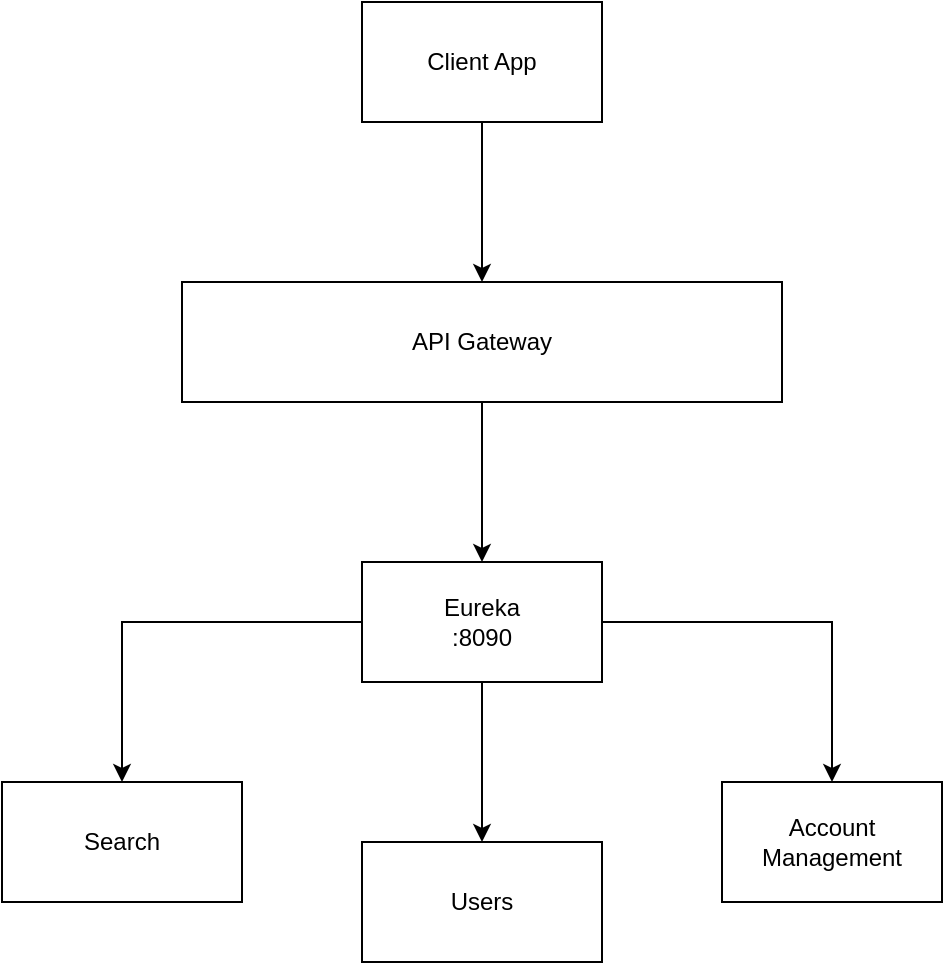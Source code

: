 <mxfile version="24.2.5" type="device">
  <diagram name="Page-1" id="gaeUMXxEl84QR9KaWY2G">
    <mxGraphModel dx="1434" dy="836" grid="1" gridSize="10" guides="1" tooltips="1" connect="1" arrows="1" fold="1" page="1" pageScale="1" pageWidth="850" pageHeight="1100" math="0" shadow="0">
      <root>
        <mxCell id="0" />
        <mxCell id="1" parent="0" />
        <mxCell id="1NFV4iHDnH2wXPcAudFk-3" value="" style="edgeStyle=orthogonalEdgeStyle;rounded=0;orthogonalLoop=1;jettySize=auto;html=1;" parent="1" source="1NFV4iHDnH2wXPcAudFk-1" target="1NFV4iHDnH2wXPcAudFk-2" edge="1">
          <mxGeometry relative="1" as="geometry" />
        </mxCell>
        <mxCell id="1NFV4iHDnH2wXPcAudFk-1" value="Client App" style="rounded=0;whiteSpace=wrap;html=1;" parent="1" vertex="1">
          <mxGeometry x="200" y="90" width="120" height="60" as="geometry" />
        </mxCell>
        <mxCell id="1NFV4iHDnH2wXPcAudFk-5" value="" style="edgeStyle=orthogonalEdgeStyle;rounded=0;orthogonalLoop=1;jettySize=auto;html=1;" parent="1" source="1NFV4iHDnH2wXPcAudFk-2" target="1NFV4iHDnH2wXPcAudFk-4" edge="1">
          <mxGeometry relative="1" as="geometry" />
        </mxCell>
        <mxCell id="1NFV4iHDnH2wXPcAudFk-2" value="API Gateway" style="rounded=0;whiteSpace=wrap;html=1;" parent="1" vertex="1">
          <mxGeometry x="110" y="230" width="300" height="60" as="geometry" />
        </mxCell>
        <mxCell id="1NFV4iHDnH2wXPcAudFk-7" value="" style="edgeStyle=orthogonalEdgeStyle;rounded=0;orthogonalLoop=1;jettySize=auto;html=1;" parent="1" source="1NFV4iHDnH2wXPcAudFk-4" target="1NFV4iHDnH2wXPcAudFk-6" edge="1">
          <mxGeometry relative="1" as="geometry" />
        </mxCell>
        <mxCell id="1NFV4iHDnH2wXPcAudFk-9" value="" style="edgeStyle=orthogonalEdgeStyle;rounded=0;orthogonalLoop=1;jettySize=auto;html=1;" parent="1" source="1NFV4iHDnH2wXPcAudFk-4" target="1NFV4iHDnH2wXPcAudFk-8" edge="1">
          <mxGeometry relative="1" as="geometry" />
        </mxCell>
        <mxCell id="1NFV4iHDnH2wXPcAudFk-11" value="" style="edgeStyle=orthogonalEdgeStyle;rounded=0;orthogonalLoop=1;jettySize=auto;html=1;" parent="1" source="1NFV4iHDnH2wXPcAudFk-4" target="1NFV4iHDnH2wXPcAudFk-10" edge="1">
          <mxGeometry relative="1" as="geometry" />
        </mxCell>
        <mxCell id="1NFV4iHDnH2wXPcAudFk-4" value="Eureka&lt;div&gt;:8090&lt;/div&gt;" style="whiteSpace=wrap;html=1;rounded=0;" parent="1" vertex="1">
          <mxGeometry x="200" y="370" width="120" height="60" as="geometry" />
        </mxCell>
        <mxCell id="1NFV4iHDnH2wXPcAudFk-6" value="Search" style="whiteSpace=wrap;html=1;rounded=0;" parent="1" vertex="1">
          <mxGeometry x="20" y="480" width="120" height="60" as="geometry" />
        </mxCell>
        <mxCell id="1NFV4iHDnH2wXPcAudFk-8" value="Users" style="whiteSpace=wrap;html=1;rounded=0;" parent="1" vertex="1">
          <mxGeometry x="200" y="510" width="120" height="60" as="geometry" />
        </mxCell>
        <mxCell id="1NFV4iHDnH2wXPcAudFk-10" value="Account Management" style="whiteSpace=wrap;html=1;rounded=0;" parent="1" vertex="1">
          <mxGeometry x="380" y="480" width="110" height="60" as="geometry" />
        </mxCell>
      </root>
    </mxGraphModel>
  </diagram>
</mxfile>
